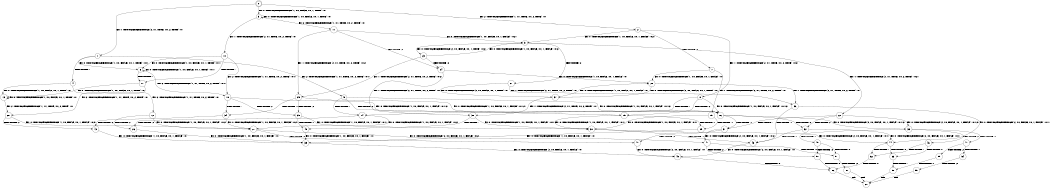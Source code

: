 digraph BCG {
size = "7, 10.5";
center = TRUE;
node [shape = circle];
0 [peripheries = 2];
0 -> 1 [label = "EX !1 !ATOMIC_EXCH_BRANCH (2, +1, TRUE, +0, 2, TRUE) !:0:"];
0 -> 2 [label = "EX !2 !ATOMIC_EXCH_BRANCH (1, +1, TRUE, +0, 2, TRUE) !:0:"];
0 -> 3 [label = "EX !0 !ATOMIC_EXCH_BRANCH (1, +0, FALSE, +0, 1, TRUE) !:0:"];
1 -> 4 [label = "TERMINATE !1"];
1 -> 5 [label = "EX !2 !ATOMIC_EXCH_BRANCH (1, +1, TRUE, +0, 2, TRUE) !:0:1:"];
1 -> 6 [label = "EX !0 !ATOMIC_EXCH_BRANCH (1, +0, FALSE, +0, 1, TRUE) !:0:1:"];
2 -> 7 [label = "TERMINATE !2"];
2 -> 8 [label = "EX !1 !ATOMIC_EXCH_BRANCH (2, +1, TRUE, +0, 2, TRUE) !:0:2:"];
2 -> 9 [label = "EX !0 !ATOMIC_EXCH_BRANCH (1, +0, FALSE, +0, 1, FALSE) !:0:2:"];
3 -> 10 [label = "EX !1 !ATOMIC_EXCH_BRANCH (2, +1, TRUE, +0, 2, TRUE) !:0:"];
3 -> 11 [label = "EX !2 !ATOMIC_EXCH_BRANCH (1, +1, TRUE, +0, 2, TRUE) !:0:"];
3 -> 3 [label = "EX !0 !ATOMIC_EXCH_BRANCH (1, +0, FALSE, +0, 1, TRUE) !:0:"];
4 -> 12 [label = "EX !2 !ATOMIC_EXCH_BRANCH (1, +1, TRUE, +0, 2, TRUE) !:0:"];
4 -> 13 [label = "EX !0 !ATOMIC_EXCH_BRANCH (1, +0, FALSE, +0, 1, TRUE) !:0:"];
5 -> 14 [label = "TERMINATE !1"];
5 -> 15 [label = "TERMINATE !2"];
5 -> 16 [label = "EX !0 !ATOMIC_EXCH_BRANCH (1, +0, FALSE, +0, 1, FALSE) !:0:1:2:"];
6 -> 17 [label = "TERMINATE !1"];
6 -> 18 [label = "EX !2 !ATOMIC_EXCH_BRANCH (1, +1, TRUE, +0, 2, TRUE) !:0:1:"];
6 -> 6 [label = "EX !0 !ATOMIC_EXCH_BRANCH (1, +0, FALSE, +0, 1, TRUE) !:0:1:"];
7 -> 19 [label = "EX !1 !ATOMIC_EXCH_BRANCH (2, +1, TRUE, +0, 2, TRUE) !:0:"];
7 -> 20 [label = "EX !0 !ATOMIC_EXCH_BRANCH (1, +0, FALSE, +0, 1, FALSE) !:0:"];
8 -> 14 [label = "TERMINATE !1"];
8 -> 15 [label = "TERMINATE !2"];
8 -> 16 [label = "EX !0 !ATOMIC_EXCH_BRANCH (1, +0, FALSE, +0, 1, FALSE) !:0:1:2:"];
9 -> 21 [label = "TERMINATE !2"];
9 -> 22 [label = "EX !1 !ATOMIC_EXCH_BRANCH (2, +1, TRUE, +0, 2, TRUE) !:0:2:"];
9 -> 23 [label = "EX !0 !ATOMIC_EXCH_BRANCH (2, +0, FALSE, +0, 1, TRUE) !:0:2:"];
10 -> 17 [label = "TERMINATE !1"];
10 -> 18 [label = "EX !2 !ATOMIC_EXCH_BRANCH (1, +1, TRUE, +0, 2, TRUE) !:0:1:"];
10 -> 6 [label = "EX !0 !ATOMIC_EXCH_BRANCH (1, +0, FALSE, +0, 1, TRUE) !:0:1:"];
11 -> 24 [label = "TERMINATE !2"];
11 -> 25 [label = "EX !1 !ATOMIC_EXCH_BRANCH (2, +1, TRUE, +0, 2, TRUE) !:0:2:"];
11 -> 9 [label = "EX !0 !ATOMIC_EXCH_BRANCH (1, +0, FALSE, +0, 1, FALSE) !:0:2:"];
12 -> 26 [label = "TERMINATE !2"];
12 -> 27 [label = "EX !0 !ATOMIC_EXCH_BRANCH (1, +0, FALSE, +0, 1, FALSE) !:0:2:"];
13 -> 28 [label = "EX !2 !ATOMIC_EXCH_BRANCH (1, +1, TRUE, +0, 2, TRUE) !:0:"];
13 -> 13 [label = "EX !0 !ATOMIC_EXCH_BRANCH (1, +0, FALSE, +0, 1, TRUE) !:0:"];
14 -> 26 [label = "TERMINATE !2"];
14 -> 27 [label = "EX !0 !ATOMIC_EXCH_BRANCH (1, +0, FALSE, +0, 1, FALSE) !:0:2:"];
15 -> 29 [label = "TERMINATE !1"];
15 -> 30 [label = "EX !0 !ATOMIC_EXCH_BRANCH (1, +0, FALSE, +0, 1, FALSE) !:0:1:"];
16 -> 31 [label = "TERMINATE !1"];
16 -> 32 [label = "TERMINATE !2"];
16 -> 33 [label = "EX !0 !ATOMIC_EXCH_BRANCH (2, +0, FALSE, +0, 1, FALSE) !:0:1:2:"];
17 -> 28 [label = "EX !2 !ATOMIC_EXCH_BRANCH (1, +1, TRUE, +0, 2, TRUE) !:0:"];
17 -> 13 [label = "EX !0 !ATOMIC_EXCH_BRANCH (1, +0, FALSE, +0, 1, TRUE) !:0:"];
18 -> 34 [label = "TERMINATE !1"];
18 -> 35 [label = "TERMINATE !2"];
18 -> 16 [label = "EX !0 !ATOMIC_EXCH_BRANCH (1, +0, FALSE, +0, 1, FALSE) !:0:1:2:"];
19 -> 29 [label = "TERMINATE !1"];
19 -> 30 [label = "EX !0 !ATOMIC_EXCH_BRANCH (1, +0, FALSE, +0, 1, FALSE) !:0:1:"];
20 -> 36 [label = "EX !1 !ATOMIC_EXCH_BRANCH (2, +1, TRUE, +0, 2, TRUE) !:0:"];
20 -> 37 [label = "EX !0 !ATOMIC_EXCH_BRANCH (2, +0, FALSE, +0, 1, TRUE) !:0:"];
21 -> 36 [label = "EX !1 !ATOMIC_EXCH_BRANCH (2, +1, TRUE, +0, 2, TRUE) !:0:"];
21 -> 37 [label = "EX !0 !ATOMIC_EXCH_BRANCH (2, +0, FALSE, +0, 1, TRUE) !:0:"];
22 -> 31 [label = "TERMINATE !1"];
22 -> 32 [label = "TERMINATE !2"];
22 -> 33 [label = "EX !0 !ATOMIC_EXCH_BRANCH (2, +0, FALSE, +0, 1, FALSE) !:0:1:2:"];
23 -> 24 [label = "TERMINATE !2"];
23 -> 25 [label = "EX !1 !ATOMIC_EXCH_BRANCH (2, +1, TRUE, +0, 2, TRUE) !:0:2:"];
23 -> 9 [label = "EX !0 !ATOMIC_EXCH_BRANCH (1, +0, FALSE, +0, 1, FALSE) !:0:2:"];
24 -> 38 [label = "EX !1 !ATOMIC_EXCH_BRANCH (2, +1, TRUE, +0, 2, TRUE) !:0:"];
24 -> 20 [label = "EX !0 !ATOMIC_EXCH_BRANCH (1, +0, FALSE, +0, 1, FALSE) !:0:"];
25 -> 34 [label = "TERMINATE !1"];
25 -> 35 [label = "TERMINATE !2"];
25 -> 16 [label = "EX !0 !ATOMIC_EXCH_BRANCH (1, +0, FALSE, +0, 1, FALSE) !:0:1:2:"];
26 -> 39 [label = "EX !0 !ATOMIC_EXCH_BRANCH (1, +0, FALSE, +0, 1, FALSE) !:0:"];
27 -> 40 [label = "TERMINATE !2"];
27 -> 41 [label = "EX !0 !ATOMIC_EXCH_BRANCH (2, +0, FALSE, +0, 1, FALSE) !:0:2:"];
28 -> 42 [label = "TERMINATE !2"];
28 -> 27 [label = "EX !0 !ATOMIC_EXCH_BRANCH (1, +0, FALSE, +0, 1, FALSE) !:0:2:"];
29 -> 39 [label = "EX !0 !ATOMIC_EXCH_BRANCH (1, +0, FALSE, +0, 1, FALSE) !:0:"];
30 -> 43 [label = "TERMINATE !1"];
30 -> 44 [label = "EX !0 !ATOMIC_EXCH_BRANCH (2, +0, FALSE, +0, 1, FALSE) !:0:1:"];
31 -> 40 [label = "TERMINATE !2"];
31 -> 41 [label = "EX !0 !ATOMIC_EXCH_BRANCH (2, +0, FALSE, +0, 1, FALSE) !:0:2:"];
32 -> 43 [label = "TERMINATE !1"];
32 -> 44 [label = "EX !0 !ATOMIC_EXCH_BRANCH (2, +0, FALSE, +0, 1, FALSE) !:0:1:"];
33 -> 45 [label = "TERMINATE !1"];
33 -> 46 [label = "TERMINATE !2"];
33 -> 47 [label = "TERMINATE !0"];
34 -> 42 [label = "TERMINATE !2"];
34 -> 27 [label = "EX !0 !ATOMIC_EXCH_BRANCH (1, +0, FALSE, +0, 1, FALSE) !:0:2:"];
35 -> 48 [label = "TERMINATE !1"];
35 -> 30 [label = "EX !0 !ATOMIC_EXCH_BRANCH (1, +0, FALSE, +0, 1, FALSE) !:0:1:"];
36 -> 43 [label = "TERMINATE !1"];
36 -> 44 [label = "EX !0 !ATOMIC_EXCH_BRANCH (2, +0, FALSE, +0, 1, FALSE) !:0:1:"];
37 -> 38 [label = "EX !1 !ATOMIC_EXCH_BRANCH (2, +1, TRUE, +0, 2, TRUE) !:0:"];
37 -> 20 [label = "EX !0 !ATOMIC_EXCH_BRANCH (1, +0, FALSE, +0, 1, FALSE) !:0:"];
38 -> 48 [label = "TERMINATE !1"];
38 -> 30 [label = "EX !0 !ATOMIC_EXCH_BRANCH (1, +0, FALSE, +0, 1, FALSE) !:0:1:"];
39 -> 49 [label = "EX !0 !ATOMIC_EXCH_BRANCH (2, +0, FALSE, +0, 1, FALSE) !:0:"];
40 -> 49 [label = "EX !0 !ATOMIC_EXCH_BRANCH (2, +0, FALSE, +0, 1, FALSE) !:0:"];
41 -> 50 [label = "TERMINATE !2"];
41 -> 51 [label = "TERMINATE !0"];
42 -> 39 [label = "EX !0 !ATOMIC_EXCH_BRANCH (1, +0, FALSE, +0, 1, FALSE) !:0:"];
43 -> 49 [label = "EX !0 !ATOMIC_EXCH_BRANCH (2, +0, FALSE, +0, 1, FALSE) !:0:"];
44 -> 52 [label = "TERMINATE !1"];
44 -> 53 [label = "TERMINATE !0"];
45 -> 50 [label = "TERMINATE !2"];
45 -> 51 [label = "TERMINATE !0"];
46 -> 52 [label = "TERMINATE !1"];
46 -> 53 [label = "TERMINATE !0"];
47 -> 54 [label = "TERMINATE !1"];
47 -> 55 [label = "TERMINATE !2"];
48 -> 39 [label = "EX !0 !ATOMIC_EXCH_BRANCH (1, +0, FALSE, +0, 1, FALSE) !:0:"];
49 -> 56 [label = "TERMINATE !0"];
50 -> 56 [label = "TERMINATE !0"];
51 -> 57 [label = "TERMINATE !2"];
52 -> 56 [label = "TERMINATE !0"];
53 -> 58 [label = "TERMINATE !1"];
54 -> 59 [label = "TERMINATE !2"];
55 -> 58 [label = "TERMINATE !1"];
56 -> 60 [label = "exit"];
57 -> 60 [label = "exit"];
58 -> 60 [label = "exit"];
59 -> 60 [label = "exit"];
}
